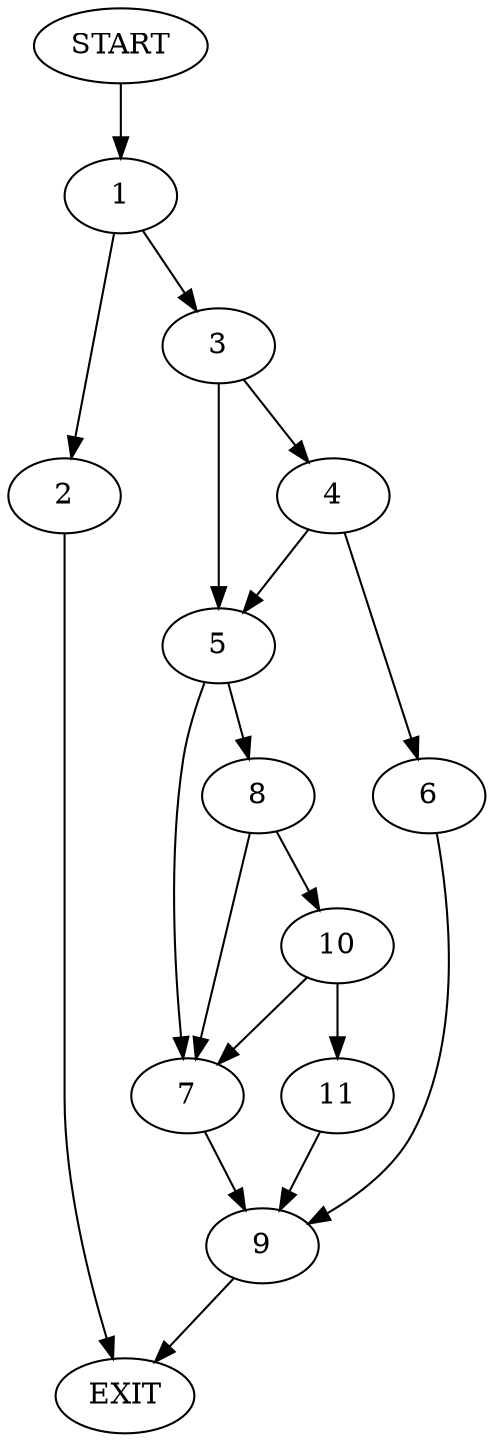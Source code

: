 digraph {
0 [label="START"]
12 [label="EXIT"]
0 -> 1
1 -> 2
1 -> 3
2 -> 12
3 -> 4
3 -> 5
4 -> 6
4 -> 5
5 -> 7
5 -> 8
6 -> 9
9 -> 12
8 -> 7
8 -> 10
7 -> 9
10 -> 11
10 -> 7
11 -> 9
}
